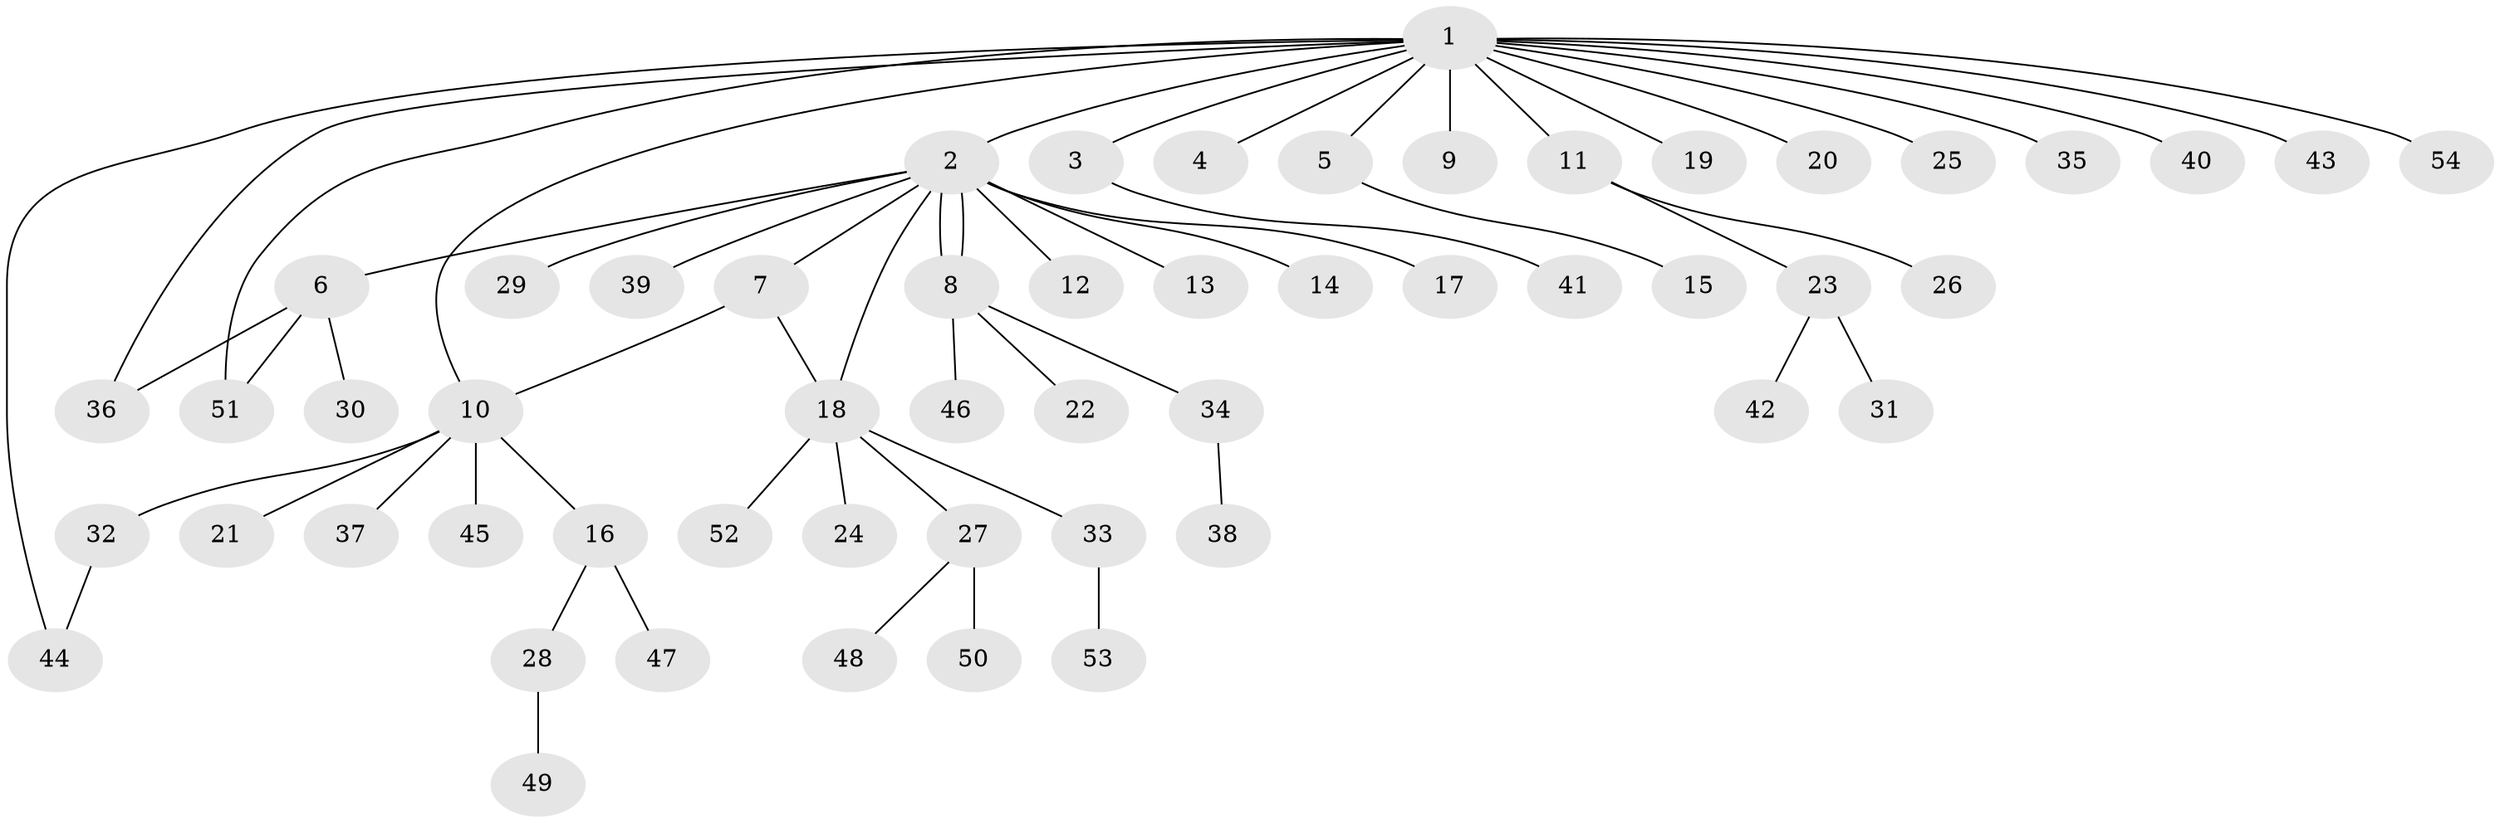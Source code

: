 // coarse degree distribution, {14: 0.029411764705882353, 10: 0.029411764705882353, 1: 0.6470588235294118, 2: 0.17647058823529413, 3: 0.058823529411764705, 4: 0.058823529411764705}
// Generated by graph-tools (version 1.1) at 2025/50/03/04/25 22:50:33]
// undirected, 54 vertices, 59 edges
graph export_dot {
  node [color=gray90,style=filled];
  1;
  2;
  3;
  4;
  5;
  6;
  7;
  8;
  9;
  10;
  11;
  12;
  13;
  14;
  15;
  16;
  17;
  18;
  19;
  20;
  21;
  22;
  23;
  24;
  25;
  26;
  27;
  28;
  29;
  30;
  31;
  32;
  33;
  34;
  35;
  36;
  37;
  38;
  39;
  40;
  41;
  42;
  43;
  44;
  45;
  46;
  47;
  48;
  49;
  50;
  51;
  52;
  53;
  54;
  1 -- 2;
  1 -- 3;
  1 -- 4;
  1 -- 5;
  1 -- 9;
  1 -- 10;
  1 -- 11;
  1 -- 19;
  1 -- 20;
  1 -- 25;
  1 -- 35;
  1 -- 36;
  1 -- 40;
  1 -- 43;
  1 -- 44;
  1 -- 51;
  1 -- 54;
  2 -- 6;
  2 -- 7;
  2 -- 8;
  2 -- 8;
  2 -- 12;
  2 -- 13;
  2 -- 14;
  2 -- 17;
  2 -- 18;
  2 -- 29;
  2 -- 39;
  3 -- 41;
  5 -- 15;
  6 -- 30;
  6 -- 36;
  6 -- 51;
  7 -- 10;
  7 -- 18;
  8 -- 22;
  8 -- 34;
  8 -- 46;
  10 -- 16;
  10 -- 21;
  10 -- 32;
  10 -- 37;
  10 -- 45;
  11 -- 23;
  11 -- 26;
  16 -- 28;
  16 -- 47;
  18 -- 24;
  18 -- 27;
  18 -- 33;
  18 -- 52;
  23 -- 31;
  23 -- 42;
  27 -- 48;
  27 -- 50;
  28 -- 49;
  32 -- 44;
  33 -- 53;
  34 -- 38;
}
